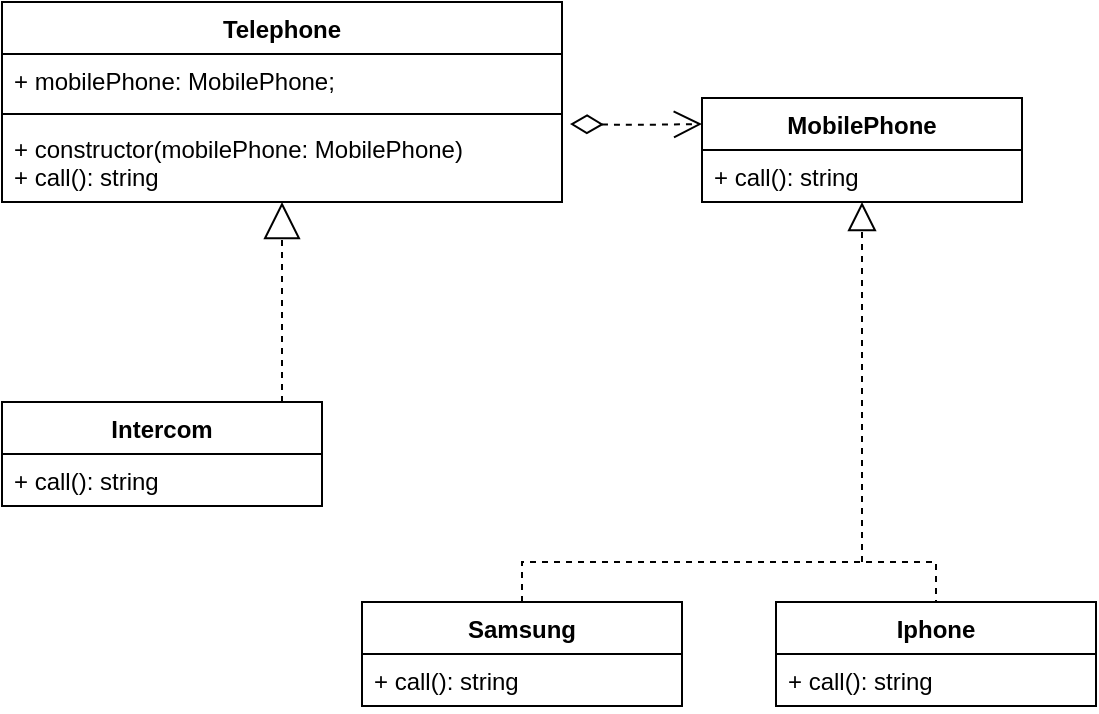 <mxfile>
    <diagram id="bp2WkFqMRjOEPbfC47-V" name="Page-1">
        <mxGraphModel dx="1118" dy="498" grid="1" gridSize="10" guides="1" tooltips="1" connect="1" arrows="1" fold="1" page="1" pageScale="1" pageWidth="827" pageHeight="1169" math="0" shadow="0">
            <root>
                <mxCell id="0"/>
                <mxCell id="1" parent="0"/>
                <mxCell id="2" value="Telephone" style="swimlane;fontStyle=1;align=center;verticalAlign=top;childLayout=stackLayout;horizontal=1;startSize=26;horizontalStack=0;resizeParent=1;resizeParentMax=0;resizeLast=0;collapsible=1;marginBottom=0;" vertex="1" parent="1">
                    <mxGeometry x="280" y="40" width="280" height="100" as="geometry"/>
                </mxCell>
                <mxCell id="3" value="+ mobilePhone: MobilePhone;" style="text;strokeColor=none;fillColor=none;align=left;verticalAlign=top;spacingLeft=4;spacingRight=4;overflow=hidden;rotatable=0;points=[[0,0.5],[1,0.5]];portConstraint=eastwest;" vertex="1" parent="2">
                    <mxGeometry y="26" width="280" height="26" as="geometry"/>
                </mxCell>
                <mxCell id="4" value="" style="line;strokeWidth=1;fillColor=none;align=left;verticalAlign=middle;spacingTop=-1;spacingLeft=3;spacingRight=3;rotatable=0;labelPosition=right;points=[];portConstraint=eastwest;" vertex="1" parent="2">
                    <mxGeometry y="52" width="280" height="8" as="geometry"/>
                </mxCell>
                <mxCell id="5" value="+ constructor(mobilePhone: MobilePhone)&#10;+ call(): string" style="text;strokeColor=none;fillColor=none;align=left;verticalAlign=top;spacingLeft=4;spacingRight=4;overflow=hidden;rotatable=0;points=[[0,0.5],[1,0.5]];portConstraint=eastwest;" vertex="1" parent="2">
                    <mxGeometry y="60" width="280" height="40" as="geometry"/>
                </mxCell>
                <mxCell id="6" value="Intercom" style="swimlane;fontStyle=1;align=center;verticalAlign=top;childLayout=stackLayout;horizontal=1;startSize=26;horizontalStack=0;resizeParent=1;resizeParentMax=0;resizeLast=0;collapsible=1;marginBottom=0;" vertex="1" parent="1">
                    <mxGeometry x="280" y="240" width="160" height="52" as="geometry"/>
                </mxCell>
                <mxCell id="9" value="+ call(): string" style="text;strokeColor=none;fillColor=none;align=left;verticalAlign=top;spacingLeft=4;spacingRight=4;overflow=hidden;rotatable=0;points=[[0,0.5],[1,0.5]];portConstraint=eastwest;" vertex="1" parent="6">
                    <mxGeometry y="26" width="160" height="26" as="geometry"/>
                </mxCell>
                <mxCell id="10" value="MobilePhone" style="swimlane;fontStyle=1;align=center;verticalAlign=top;childLayout=stackLayout;horizontal=1;startSize=26;horizontalStack=0;resizeParent=1;resizeParentMax=0;resizeLast=0;collapsible=1;marginBottom=0;" vertex="1" parent="1">
                    <mxGeometry x="630" y="88" width="160" height="52" as="geometry"/>
                </mxCell>
                <mxCell id="13" value="+ call(): string" style="text;strokeColor=none;fillColor=none;align=left;verticalAlign=top;spacingLeft=4;spacingRight=4;overflow=hidden;rotatable=0;points=[[0,0.5],[1,0.5]];portConstraint=eastwest;" vertex="1" parent="10">
                    <mxGeometry y="26" width="160" height="26" as="geometry"/>
                </mxCell>
                <mxCell id="14" value="Iphone" style="swimlane;fontStyle=1;align=center;verticalAlign=top;childLayout=stackLayout;horizontal=1;startSize=26;horizontalStack=0;resizeParent=1;resizeParentMax=0;resizeLast=0;collapsible=1;marginBottom=0;" vertex="1" parent="1">
                    <mxGeometry x="667" y="340" width="160" height="52" as="geometry"/>
                </mxCell>
                <mxCell id="15" value="+ call(): string" style="text;strokeColor=none;fillColor=none;align=left;verticalAlign=top;spacingLeft=4;spacingRight=4;overflow=hidden;rotatable=0;points=[[0,0.5],[1,0.5]];portConstraint=eastwest;" vertex="1" parent="14">
                    <mxGeometry y="26" width="160" height="26" as="geometry"/>
                </mxCell>
                <mxCell id="19" style="edgeStyle=orthogonalEdgeStyle;rounded=0;orthogonalLoop=1;jettySize=auto;html=1;exitX=0.5;exitY=0;exitDx=0;exitDy=0;entryX=0.5;entryY=0;entryDx=0;entryDy=0;endArrow=none;endFill=0;dashed=1;" edge="1" parent="1" source="16" target="14">
                    <mxGeometry relative="1" as="geometry"/>
                </mxCell>
                <mxCell id="16" value="Samsung" style="swimlane;fontStyle=1;align=center;verticalAlign=top;childLayout=stackLayout;horizontal=1;startSize=26;horizontalStack=0;resizeParent=1;resizeParentMax=0;resizeLast=0;collapsible=1;marginBottom=0;" vertex="1" parent="1">
                    <mxGeometry x="460" y="340" width="160" height="52" as="geometry"/>
                </mxCell>
                <mxCell id="17" value="+ call(): string" style="text;strokeColor=none;fillColor=none;align=left;verticalAlign=top;spacingLeft=4;spacingRight=4;overflow=hidden;rotatable=0;points=[[0,0.5],[1,0.5]];portConstraint=eastwest;" vertex="1" parent="16">
                    <mxGeometry y="26" width="160" height="26" as="geometry"/>
                </mxCell>
                <mxCell id="20" value="" style="endArrow=block;dashed=1;endFill=0;endSize=12;html=1;" edge="1" parent="1" target="13">
                    <mxGeometry width="160" relative="1" as="geometry">
                        <mxPoint x="710" y="320" as="sourcePoint"/>
                        <mxPoint x="490" y="260" as="targetPoint"/>
                    </mxGeometry>
                </mxCell>
                <mxCell id="21" value="" style="endArrow=open;html=1;endSize=12;startArrow=diamondThin;startSize=14;startFill=0;edgeStyle=orthogonalEdgeStyle;align=left;verticalAlign=bottom;dashed=1;entryX=0;entryY=0.25;entryDx=0;entryDy=0;" edge="1" parent="1" target="10">
                    <mxGeometry x="-0.212" y="51" relative="1" as="geometry">
                        <mxPoint x="564" y="101" as="sourcePoint"/>
                        <mxPoint x="490" y="260" as="targetPoint"/>
                        <mxPoint as="offset"/>
                    </mxGeometry>
                </mxCell>
                <mxCell id="25" value="" style="endArrow=block;endSize=16;endFill=0;html=1;dashed=1;" edge="1" parent="1" target="5">
                    <mxGeometry width="160" relative="1" as="geometry">
                        <mxPoint x="420" y="240" as="sourcePoint"/>
                        <mxPoint x="363" y="143" as="targetPoint"/>
                    </mxGeometry>
                </mxCell>
            </root>
        </mxGraphModel>
    </diagram>
</mxfile>